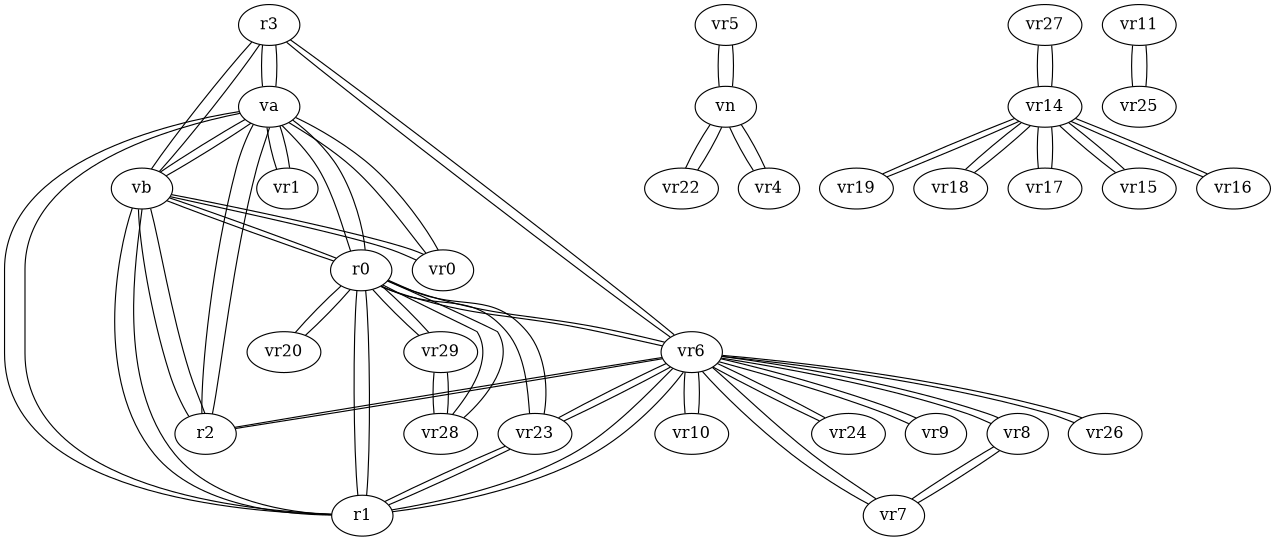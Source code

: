 graph G {
size ="8.5,11";
graph [ dpi = 500 ];
r3 -- va;
r3 -- vr6;
r3 -- vb;
vr5 -- vn;
vr27 -- vr14;
vr6 -- r2;
vr6 -- vr8;
vr6 -- vr7;
vr6 -- r3;
vr6 -- vr24;
vr6 -- vr9;
vr6 -- r1;
vr6 -- r0;
vr6 -- vr26;
vr6 -- vr10;
vr6 -- vr23;
r1 -- va;
r1 -- vr6;
r1 -- vb;
r1 -- r0;
r1 -- vr23;
vr19 -- vr14;
vb -- r2;
vb -- vr0;
vb -- r3;
vb -- va;
vb -- r1;
vb -- r0;
vr22 -- vn;
vr18 -- vr14;
vr28 -- vr29;
vr28 -- r0;
vr20 -- r0;
r2 -- va;
r2 -- vr6;
r2 -- vb;
vr0 -- va;
vr0 -- vb;
vr11 -- vr25;
vr14 -- vr17;
vr14 -- vr27;
vr14 -- vr15;
vr14 -- vr19;
vr14 -- vr16;
vr14 -- vr18;
vr16 -- vr14;
vr4 -- vn;
vr10 -- vr6;
vr23 -- vr6;
vr23 -- r1;
vr23 -- r0;
vr17 -- vr14;
vr8 -- vr7;
vr8 -- vr6;
vr7 -- vr8;
vr7 -- vr6;
va -- r2;
va -- vr0;
va -- r3;
va -- r1;
va -- vb;
va -- r0;
va -- vr1;
vr24 -- vr6;
vr25 -- vr11;
vr1 -- va;
vr9 -- vr6;
vr15 -- vr14;
vr29 -- r0;
vr29 -- vr28;
r0 -- va;
r0 -- vr6;
r0 -- r1;
r0 -- vr29;
r0 -- vb;
r0 -- vr28;
r0 -- vr20;
r0 -- vr23;
vr26 -- vr6;
vn -- vr5;
vn -- vr22;
vn -- vr4;
}
